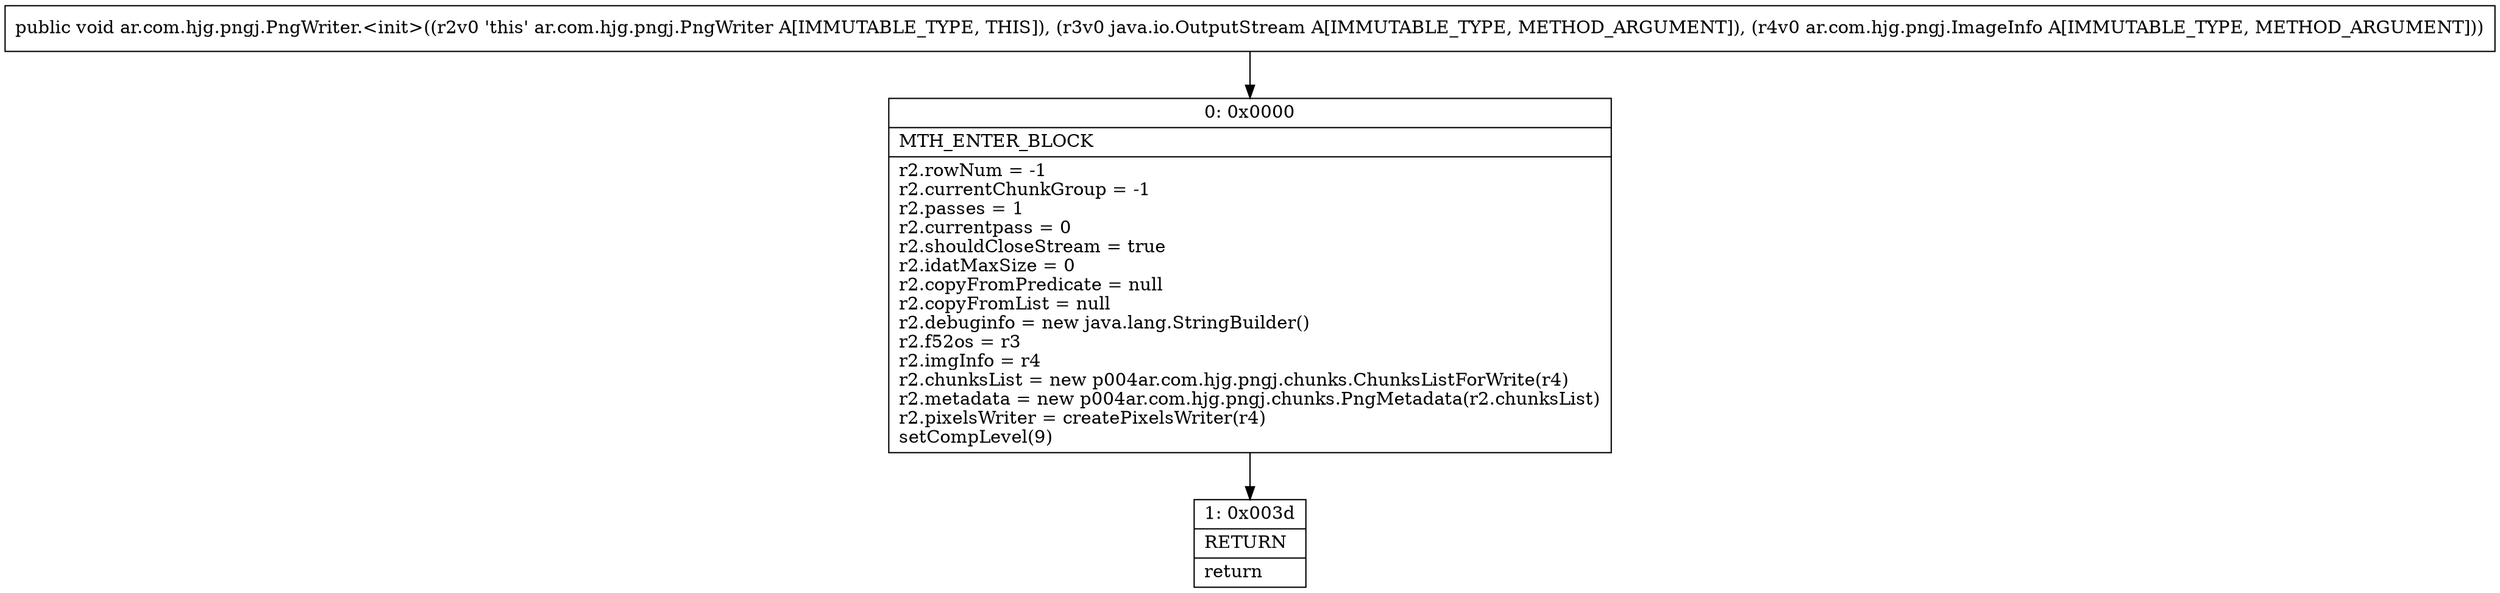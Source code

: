 digraph "CFG forar.com.hjg.pngj.PngWriter.\<init\>(Ljava\/io\/OutputStream;Lar\/com\/hjg\/pngj\/ImageInfo;)V" {
Node_0 [shape=record,label="{0\:\ 0x0000|MTH_ENTER_BLOCK\l|r2.rowNum = \-1\lr2.currentChunkGroup = \-1\lr2.passes = 1\lr2.currentpass = 0\lr2.shouldCloseStream = true\lr2.idatMaxSize = 0\lr2.copyFromPredicate = null\lr2.copyFromList = null\lr2.debuginfo = new java.lang.StringBuilder()\lr2.f52os = r3\lr2.imgInfo = r4\lr2.chunksList = new p004ar.com.hjg.pngj.chunks.ChunksListForWrite(r4)\lr2.metadata = new p004ar.com.hjg.pngj.chunks.PngMetadata(r2.chunksList)\lr2.pixelsWriter = createPixelsWriter(r4)\lsetCompLevel(9)\l}"];
Node_1 [shape=record,label="{1\:\ 0x003d|RETURN\l|return\l}"];
MethodNode[shape=record,label="{public void ar.com.hjg.pngj.PngWriter.\<init\>((r2v0 'this' ar.com.hjg.pngj.PngWriter A[IMMUTABLE_TYPE, THIS]), (r3v0 java.io.OutputStream A[IMMUTABLE_TYPE, METHOD_ARGUMENT]), (r4v0 ar.com.hjg.pngj.ImageInfo A[IMMUTABLE_TYPE, METHOD_ARGUMENT])) }"];
MethodNode -> Node_0;
Node_0 -> Node_1;
}

